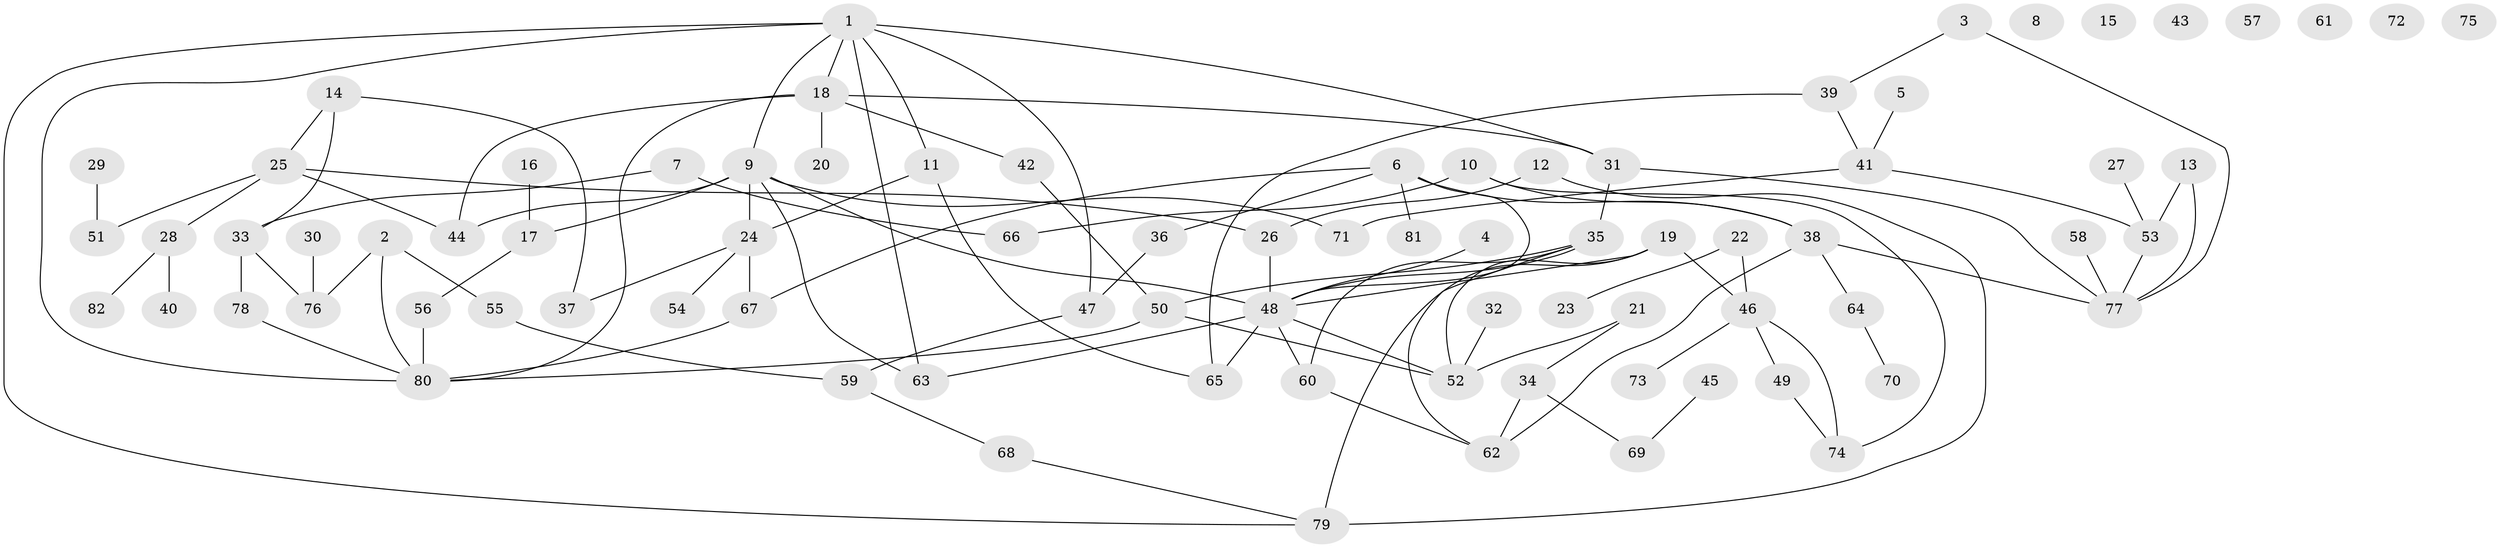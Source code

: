 // coarse degree distribution, {11: 0.024390243902439025, 3: 0.14634146341463414, 2: 0.1951219512195122, 1: 0.24390243902439024, 13: 0.024390243902439025, 0: 0.17073170731707318, 5: 0.04878048780487805, 6: 0.04878048780487805, 8: 0.024390243902439025, 4: 0.07317073170731707}
// Generated by graph-tools (version 1.1) at 2025/16/03/04/25 18:16:41]
// undirected, 82 vertices, 110 edges
graph export_dot {
graph [start="1"]
  node [color=gray90,style=filled];
  1;
  2;
  3;
  4;
  5;
  6;
  7;
  8;
  9;
  10;
  11;
  12;
  13;
  14;
  15;
  16;
  17;
  18;
  19;
  20;
  21;
  22;
  23;
  24;
  25;
  26;
  27;
  28;
  29;
  30;
  31;
  32;
  33;
  34;
  35;
  36;
  37;
  38;
  39;
  40;
  41;
  42;
  43;
  44;
  45;
  46;
  47;
  48;
  49;
  50;
  51;
  52;
  53;
  54;
  55;
  56;
  57;
  58;
  59;
  60;
  61;
  62;
  63;
  64;
  65;
  66;
  67;
  68;
  69;
  70;
  71;
  72;
  73;
  74;
  75;
  76;
  77;
  78;
  79;
  80;
  81;
  82;
  1 -- 9;
  1 -- 11;
  1 -- 18;
  1 -- 31;
  1 -- 47;
  1 -- 63;
  1 -- 79;
  1 -- 80;
  2 -- 55;
  2 -- 76;
  2 -- 80;
  3 -- 39;
  3 -- 77;
  4 -- 48;
  5 -- 41;
  6 -- 36;
  6 -- 38;
  6 -- 48;
  6 -- 67;
  6 -- 81;
  7 -- 33;
  7 -- 66;
  9 -- 17;
  9 -- 24;
  9 -- 44;
  9 -- 48;
  9 -- 63;
  9 -- 71;
  10 -- 38;
  10 -- 66;
  10 -- 74;
  11 -- 24;
  11 -- 65;
  12 -- 26;
  12 -- 79;
  13 -- 53;
  13 -- 77;
  14 -- 25;
  14 -- 33;
  14 -- 37;
  16 -- 17;
  17 -- 56;
  18 -- 20;
  18 -- 31;
  18 -- 42;
  18 -- 44;
  18 -- 80;
  19 -- 46;
  19 -- 48;
  19 -- 52;
  19 -- 79;
  21 -- 34;
  21 -- 52;
  22 -- 23;
  22 -- 46;
  24 -- 37;
  24 -- 54;
  24 -- 67;
  25 -- 26;
  25 -- 28;
  25 -- 44;
  25 -- 51;
  26 -- 48;
  27 -- 53;
  28 -- 40;
  28 -- 82;
  29 -- 51;
  30 -- 76;
  31 -- 35;
  31 -- 77;
  32 -- 52;
  33 -- 76;
  33 -- 78;
  34 -- 62;
  34 -- 69;
  35 -- 48;
  35 -- 50;
  35 -- 60;
  35 -- 62;
  36 -- 47;
  38 -- 62;
  38 -- 64;
  38 -- 77;
  39 -- 41;
  39 -- 65;
  41 -- 53;
  41 -- 71;
  42 -- 50;
  45 -- 69;
  46 -- 49;
  46 -- 73;
  46 -- 74;
  47 -- 59;
  48 -- 52;
  48 -- 60;
  48 -- 63;
  48 -- 65;
  49 -- 74;
  50 -- 52;
  50 -- 80;
  53 -- 77;
  55 -- 59;
  56 -- 80;
  58 -- 77;
  59 -- 68;
  60 -- 62;
  64 -- 70;
  67 -- 80;
  68 -- 79;
  78 -- 80;
}
